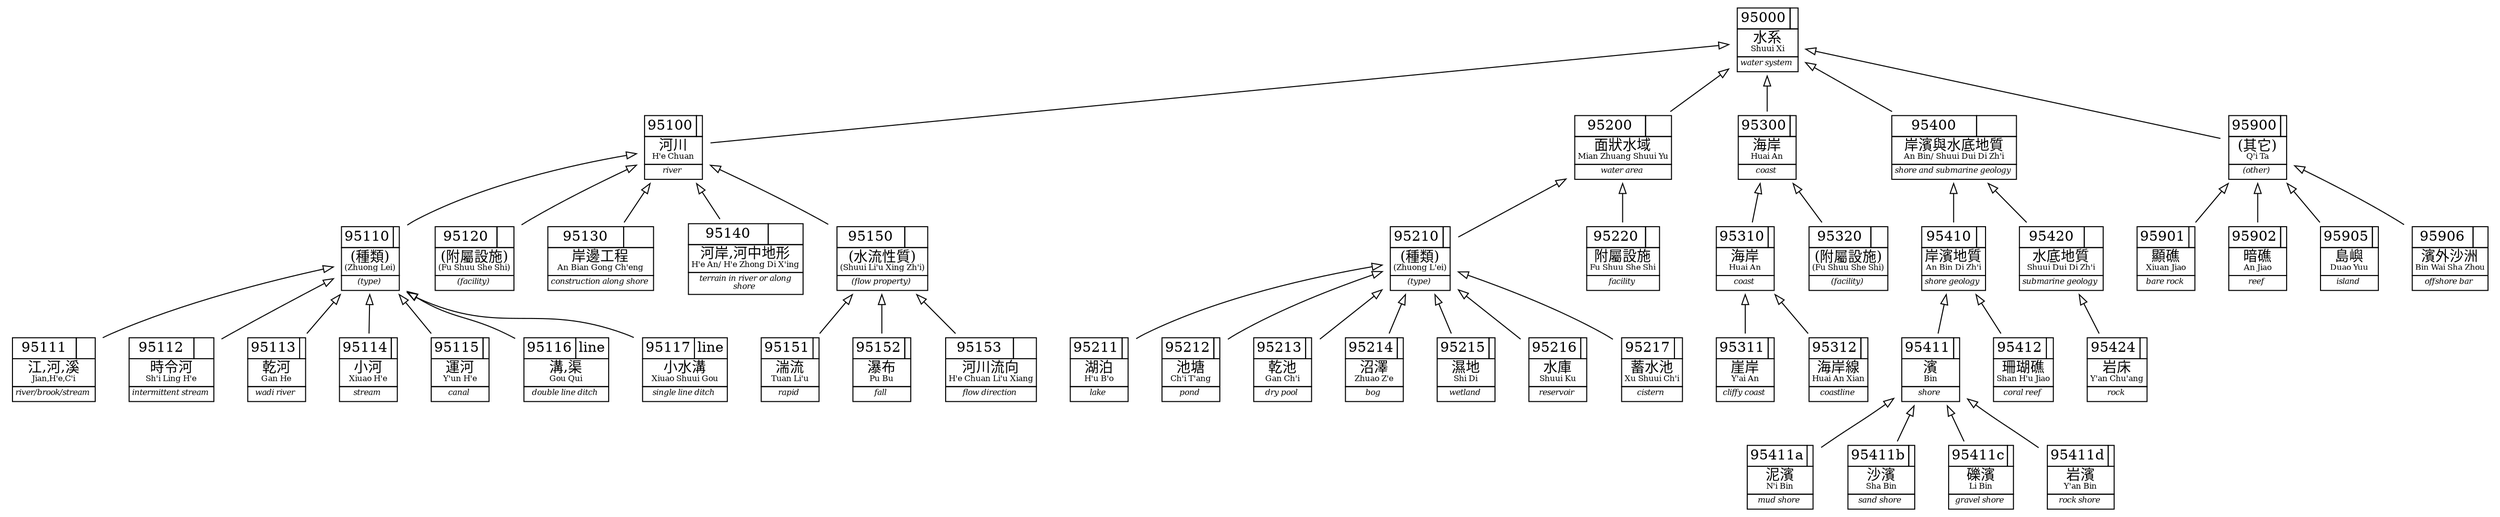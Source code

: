 /* This file was auto-generated on Sun Jan  6 21:42:19 2013
   using SOFT.pm library version 0.5.  Command line:
/usr/local/bin/soft2gv.pl --noorphans --tuples=TMOI.csv --styles=TMOI.gvsty TMOI-hydrography.soft
*/
digraph G {
	rankdir=BT
	/* subgraphs */
	/* node attributes */
	"cat:s95000" [weight="5",label=< <TABLE BORDER="0" CELLBORDER="1" CELLSPACING="0">  <TR><TD>95000</TD><TD></TD></TR>  <TR><TD COLSPAN="2">&#x6C34;&#x7CFB;<BR/><FONT POINT-SIZE="8">Shuui Xi</FONT></TD></TR>  <TR><TD COLSPAN="2"><FONT POINT-SIZE="8"><I>water system </I></FONT></TD></TR>  </TABLE>>,shape="plaintext"];
	"cat:s95100" [weight="5",label=< <TABLE BORDER="0" CELLBORDER="1" CELLSPACING="0">  <TR><TD>95100</TD><TD></TD></TR>  <TR><TD COLSPAN="2">&#x6CB3;&#x5DDD;<BR/><FONT POINT-SIZE="8">H&#39;e Chuan</FONT></TD></TR>  <TR><TD COLSPAN="2"><FONT POINT-SIZE="8"><I>river </I></FONT></TD></TR>  </TABLE>>,shape="plaintext"];
	"cat:s95110" [weight="5",label=< <TABLE BORDER="0" CELLBORDER="1" CELLSPACING="0">  <TR><TD>95110</TD><TD></TD></TR>  <TR><TD COLSPAN="2">(&#x7A2E;&#x985E;)<BR/><FONT POINT-SIZE="8">(Zhuong Lei)</FONT></TD></TR>  <TR><TD COLSPAN="2"><FONT POINT-SIZE="8"><I>(type) </I></FONT></TD></TR>  </TABLE>>,shape="plaintext"];
	"cat:s95111" [weight="5",label=< <TABLE BORDER="0" CELLBORDER="1" CELLSPACING="0">  <TR><TD>95111</TD><TD></TD></TR>  <TR><TD COLSPAN="2">&#x6C5F;,&#x6CB3;,&#x6EAA;<BR/><FONT POINT-SIZE="8">Jian,H&#39;e,C&#39;i</FONT></TD></TR>  <TR><TD COLSPAN="2"><FONT POINT-SIZE="8"><I>river/brook/stream </I></FONT></TD></TR>  </TABLE>>,shape="plaintext"];
	"cat:s95112" [weight="5",label=< <TABLE BORDER="0" CELLBORDER="1" CELLSPACING="0">  <TR><TD>95112</TD><TD></TD></TR>  <TR><TD COLSPAN="2">&#x6642;&#x4EE4;&#x6CB3;<BR/><FONT POINT-SIZE="8">Sh&#39;i Ling H&#39;e</FONT></TD></TR>  <TR><TD COLSPAN="2"><FONT POINT-SIZE="8"><I>intermittent stream </I></FONT></TD></TR>  </TABLE>>,shape="plaintext"];
	"cat:s95113" [weight="5",label=< <TABLE BORDER="0" CELLBORDER="1" CELLSPACING="0">  <TR><TD>95113</TD><TD></TD></TR>  <TR><TD COLSPAN="2">&#x4E7E;&#x6CB3;<BR/><FONT POINT-SIZE="8">Gan He</FONT></TD></TR>  <TR><TD COLSPAN="2"><FONT POINT-SIZE="8"><I>wadi river </I></FONT></TD></TR>  </TABLE>>,shape="plaintext"];
	"cat:s95114" [weight="5",label=< <TABLE BORDER="0" CELLBORDER="1" CELLSPACING="0">  <TR><TD>95114</TD><TD></TD></TR>  <TR><TD COLSPAN="2">&#x5C0F;&#x6CB3;<BR/><FONT POINT-SIZE="8">Xiuao H&#39;e</FONT></TD></TR>  <TR><TD COLSPAN="2"><FONT POINT-SIZE="8"><I>stream </I></FONT></TD></TR>  </TABLE>>,shape="plaintext"];
	"cat:s95115" [weight="5",label=< <TABLE BORDER="0" CELLBORDER="1" CELLSPACING="0">  <TR><TD>95115</TD><TD></TD></TR>  <TR><TD COLSPAN="2">&#x904B;&#x6CB3;<BR/><FONT POINT-SIZE="8">Y&#39;un H&#39;e</FONT></TD></TR>  <TR><TD COLSPAN="2"><FONT POINT-SIZE="8"><I>canal </I></FONT></TD></TR>  </TABLE>>,shape="plaintext"];
	"cat:s95116" [weight="5",label=< <TABLE BORDER="0" CELLBORDER="1" CELLSPACING="0">  <TR><TD>95116</TD><TD>line</TD></TR>  <TR><TD COLSPAN="2">&#x6E9D;,&#x6E20;<BR/><FONT POINT-SIZE="8">Gou Qui</FONT></TD></TR>  <TR><TD COLSPAN="2"><FONT POINT-SIZE="8"><I>double line ditch </I></FONT></TD></TR>  </TABLE>>,shape="plaintext"];
	"cat:s95117" [weight="5",label=< <TABLE BORDER="0" CELLBORDER="1" CELLSPACING="0">  <TR><TD>95117</TD><TD>line</TD></TR>  <TR><TD COLSPAN="2">&#x5C0F;&#x6C34;&#x6E9D;<BR/><FONT POINT-SIZE="8">Xiuao Shuui Gou</FONT></TD></TR>  <TR><TD COLSPAN="2"><FONT POINT-SIZE="8"><I>single line ditch </I></FONT></TD></TR>  </TABLE>>,shape="plaintext"];
	"cat:s95120" [weight="5",label=< <TABLE BORDER="0" CELLBORDER="1" CELLSPACING="0">  <TR><TD>95120</TD><TD></TD></TR>  <TR><TD COLSPAN="2">(&#x9644;&#x5C6C;&#x8A2D;&#x65BD;)<BR/><FONT POINT-SIZE="8">(Fu Shuu She Shi)</FONT></TD></TR>  <TR><TD COLSPAN="2"><FONT POINT-SIZE="8"><I>(facility) </I></FONT></TD></TR>  </TABLE>>,shape="plaintext"];
	"cat:s95130" [weight="5",label=< <TABLE BORDER="0" CELLBORDER="1" CELLSPACING="0">  <TR><TD>95130</TD><TD></TD></TR>  <TR><TD COLSPAN="2">&#x5CB8;&#x908A;&#x5DE5;&#x7A0B;<BR/><FONT POINT-SIZE="8">An Bian Gong Ch&#39;eng</FONT></TD></TR>  <TR><TD COLSPAN="2"><FONT POINT-SIZE="8"><I>construction along shore </I></FONT></TD></TR>  </TABLE>>,shape="plaintext"];
	"cat:s95140" [weight="5",label=< <TABLE BORDER="0" CELLBORDER="1" CELLSPACING="0">  <TR><TD>95140</TD><TD></TD></TR>  <TR><TD COLSPAN="2">&#x6CB3;&#x5CB8;,&#x6CB3;&#x4E2D;&#x5730;&#x5F62;<BR/><FONT POINT-SIZE="8">H&#39;e An/ H&#39;e Zhong Di X&#39;ing</FONT></TD></TR>  <TR><TD COLSPAN="2"><FONT POINT-SIZE="8"><I>terrain in river or along<BR/>shore </I></FONT></TD></TR>  </TABLE>>,shape="plaintext"];
	"cat:s95150" [weight="5",label=< <TABLE BORDER="0" CELLBORDER="1" CELLSPACING="0">  <TR><TD>95150</TD><TD></TD></TR>  <TR><TD COLSPAN="2">(&#x6C34;&#x6D41;&#x6027;&#x8CEA;)<BR/><FONT POINT-SIZE="8">(Shuui Li&#39;u Xing Zh&#39;i)</FONT></TD></TR>  <TR><TD COLSPAN="2"><FONT POINT-SIZE="8"><I>(flow property) </I></FONT></TD></TR>  </TABLE>>,shape="plaintext"];
	"cat:s95151" [weight="5",label=< <TABLE BORDER="0" CELLBORDER="1" CELLSPACING="0">  <TR><TD>95151</TD><TD></TD></TR>  <TR><TD COLSPAN="2">&#x6E4D;&#x6D41;<BR/><FONT POINT-SIZE="8">Tuan Li&#39;u</FONT></TD></TR>  <TR><TD COLSPAN="2"><FONT POINT-SIZE="8"><I>rapid </I></FONT></TD></TR>  </TABLE>>,shape="plaintext"];
	"cat:s95152" [weight="5",label=< <TABLE BORDER="0" CELLBORDER="1" CELLSPACING="0">  <TR><TD>95152</TD><TD></TD></TR>  <TR><TD COLSPAN="2">&#x7011;&#x5E03;<BR/><FONT POINT-SIZE="8">Pu Bu</FONT></TD></TR>  <TR><TD COLSPAN="2"><FONT POINT-SIZE="8"><I>fall </I></FONT></TD></TR>  </TABLE>>,shape="plaintext"];
	"cat:s95153" [weight="5",label=< <TABLE BORDER="0" CELLBORDER="1" CELLSPACING="0">  <TR><TD>95153</TD><TD></TD></TR>  <TR><TD COLSPAN="2">&#x6CB3;&#x5DDD;&#x6D41;&#x5411;<BR/><FONT POINT-SIZE="8">H&#39;e Chuan Li&#39;u Xiang</FONT></TD></TR>  <TR><TD COLSPAN="2"><FONT POINT-SIZE="8"><I>flow direction </I></FONT></TD></TR>  </TABLE>>,shape="plaintext"];
	"cat:s95200" [weight="5",label=< <TABLE BORDER="0" CELLBORDER="1" CELLSPACING="0">  <TR><TD>95200</TD><TD></TD></TR>  <TR><TD COLSPAN="2">&#x9762;&#x72C0;&#x6C34;&#x57DF;<BR/><FONT POINT-SIZE="8">Mian Zhuang Shuui Yu</FONT></TD></TR>  <TR><TD COLSPAN="2"><FONT POINT-SIZE="8"><I>water area </I></FONT></TD></TR>  </TABLE>>,shape="plaintext"];
	"cat:s95210" [weight="5",label=< <TABLE BORDER="0" CELLBORDER="1" CELLSPACING="0">  <TR><TD>95210</TD><TD></TD></TR>  <TR><TD COLSPAN="2">(&#x7A2E;&#x985E;)<BR/><FONT POINT-SIZE="8">(Zhuong L&#39;ei)</FONT></TD></TR>  <TR><TD COLSPAN="2"><FONT POINT-SIZE="8"><I>(type) </I></FONT></TD></TR>  </TABLE>>,shape="plaintext"];
	"cat:s95211" [weight="5",label=< <TABLE BORDER="0" CELLBORDER="1" CELLSPACING="0">  <TR><TD>95211</TD><TD></TD></TR>  <TR><TD COLSPAN="2">&#x6E56;&#x6CCA;<BR/><FONT POINT-SIZE="8">H&#39;u B&#39;o</FONT></TD></TR>  <TR><TD COLSPAN="2"><FONT POINT-SIZE="8"><I>lake </I></FONT></TD></TR>  </TABLE>>,shape="plaintext"];
	"cat:s95212" [weight="5",label=< <TABLE BORDER="0" CELLBORDER="1" CELLSPACING="0">  <TR><TD>95212</TD><TD></TD></TR>  <TR><TD COLSPAN="2">&#x6C60;&#x5858;<BR/><FONT POINT-SIZE="8">Ch&#39;i T&#39;ang</FONT></TD></TR>  <TR><TD COLSPAN="2"><FONT POINT-SIZE="8"><I>pond </I></FONT></TD></TR>  </TABLE>>,shape="plaintext"];
	"cat:s95213" [weight="5",label=< <TABLE BORDER="0" CELLBORDER="1" CELLSPACING="0">  <TR><TD>95213</TD><TD></TD></TR>  <TR><TD COLSPAN="2">&#x4E7E;&#x6C60;<BR/><FONT POINT-SIZE="8">Gan Ch&#39;i</FONT></TD></TR>  <TR><TD COLSPAN="2"><FONT POINT-SIZE="8"><I>dry pool </I></FONT></TD></TR>  </TABLE>>,shape="plaintext"];
	"cat:s95214" [weight="5",label=< <TABLE BORDER="0" CELLBORDER="1" CELLSPACING="0">  <TR><TD>95214</TD><TD></TD></TR>  <TR><TD COLSPAN="2">&#x6CBC;&#x6FA4;<BR/><FONT POINT-SIZE="8">Zhuao Z&#39;e</FONT></TD></TR>  <TR><TD COLSPAN="2"><FONT POINT-SIZE="8"><I>bog </I></FONT></TD></TR>  </TABLE>>,shape="plaintext"];
	"cat:s95215" [weight="5",label=< <TABLE BORDER="0" CELLBORDER="1" CELLSPACING="0">  <TR><TD>95215</TD><TD></TD></TR>  <TR><TD COLSPAN="2">&#x6FD5;&#x5730;<BR/><FONT POINT-SIZE="8">Shi Di</FONT></TD></TR>  <TR><TD COLSPAN="2"><FONT POINT-SIZE="8"><I>wetland </I></FONT></TD></TR>  </TABLE>>,shape="plaintext"];
	"cat:s95216" [weight="5",label=< <TABLE BORDER="0" CELLBORDER="1" CELLSPACING="0">  <TR><TD>95216</TD><TD></TD></TR>  <TR><TD COLSPAN="2">&#x6C34;&#x5EAB;<BR/><FONT POINT-SIZE="8">Shuui Ku</FONT></TD></TR>  <TR><TD COLSPAN="2"><FONT POINT-SIZE="8"><I>reservoir </I></FONT></TD></TR>  </TABLE>>,shape="plaintext"];
	"cat:s95217" [weight="5",label=< <TABLE BORDER="0" CELLBORDER="1" CELLSPACING="0">  <TR><TD>95217</TD><TD></TD></TR>  <TR><TD COLSPAN="2">&#x84C4;&#x6C34;&#x6C60;<BR/><FONT POINT-SIZE="8">Xu Shuui Ch&#39;i</FONT></TD></TR>  <TR><TD COLSPAN="2"><FONT POINT-SIZE="8"><I>cistern </I></FONT></TD></TR>  </TABLE>>,shape="plaintext"];
	"cat:s95220" [weight="5",label=< <TABLE BORDER="0" CELLBORDER="1" CELLSPACING="0">  <TR><TD>95220</TD><TD></TD></TR>  <TR><TD COLSPAN="2">&#x9644;&#x5C6C;&#x8A2D;&#x65BD;<BR/><FONT POINT-SIZE="8">Fu Shuu She Shi</FONT></TD></TR>  <TR><TD COLSPAN="2"><FONT POINT-SIZE="8"><I>facility </I></FONT></TD></TR>  </TABLE>>,shape="plaintext"];
	"cat:s95300" [weight="5",label=< <TABLE BORDER="0" CELLBORDER="1" CELLSPACING="0">  <TR><TD>95300</TD><TD></TD></TR>  <TR><TD COLSPAN="2">&#x6D77;&#x5CB8;<BR/><FONT POINT-SIZE="8">Huai An</FONT></TD></TR>  <TR><TD COLSPAN="2"><FONT POINT-SIZE="8"><I>coast </I></FONT></TD></TR>  </TABLE>>,shape="plaintext"];
	"cat:s95310" [weight="5",label=< <TABLE BORDER="0" CELLBORDER="1" CELLSPACING="0">  <TR><TD>95310</TD><TD></TD></TR>  <TR><TD COLSPAN="2">&#x6D77;&#x5CB8;<BR/><FONT POINT-SIZE="8">Huai An</FONT></TD></TR>  <TR><TD COLSPAN="2"><FONT POINT-SIZE="8"><I>coast </I></FONT></TD></TR>  </TABLE>>,shape="plaintext"];
	"cat:s95311" [weight="5",label=< <TABLE BORDER="0" CELLBORDER="1" CELLSPACING="0">  <TR><TD>95311</TD><TD></TD></TR>  <TR><TD COLSPAN="2">&#x5D16;&#x5CB8;<BR/><FONT POINT-SIZE="8">Y&#39;ai An</FONT></TD></TR>  <TR><TD COLSPAN="2"><FONT POINT-SIZE="8"><I>cliffy coast </I></FONT></TD></TR>  </TABLE>>,shape="plaintext"];
	"cat:s95312" [weight="5",label=< <TABLE BORDER="0" CELLBORDER="1" CELLSPACING="0">  <TR><TD>95312</TD><TD></TD></TR>  <TR><TD COLSPAN="2">&#x6D77;&#x5CB8;&#x7DDA;<BR/><FONT POINT-SIZE="8">Huai An Xian</FONT></TD></TR>  <TR><TD COLSPAN="2"><FONT POINT-SIZE="8"><I>coastline </I></FONT></TD></TR>  </TABLE>>,shape="plaintext"];
	"cat:s95320" [weight="5",label=< <TABLE BORDER="0" CELLBORDER="1" CELLSPACING="0">  <TR><TD>95320</TD><TD></TD></TR>  <TR><TD COLSPAN="2">(&#x9644;&#x5C6C;&#x8A2D;&#x65BD;)<BR/><FONT POINT-SIZE="8">(Fu Shuu She Shi)</FONT></TD></TR>  <TR><TD COLSPAN="2"><FONT POINT-SIZE="8"><I>(facility) </I></FONT></TD></TR>  </TABLE>>,shape="plaintext"];
	"cat:s95400" [weight="5",label=< <TABLE BORDER="0" CELLBORDER="1" CELLSPACING="0">  <TR><TD>95400</TD><TD></TD></TR>  <TR><TD COLSPAN="2">&#x5CB8;&#x6FF1;&#x8207;&#x6C34;&#x5E95;&#x5730;&#x8CEA;<BR/><FONT POINT-SIZE="8">An Bin/ Shuui Dui Di Zh&#39;i</FONT></TD></TR>  <TR><TD COLSPAN="2"><FONT POINT-SIZE="8"><I>shore and submarine geology </I></FONT></TD></TR>  </TABLE>>,shape="plaintext"];
	"cat:s95410" [weight="5",label=< <TABLE BORDER="0" CELLBORDER="1" CELLSPACING="0">  <TR><TD>95410</TD><TD></TD></TR>  <TR><TD COLSPAN="2">&#x5CB8;&#x6FF1;&#x5730;&#x8CEA;<BR/><FONT POINT-SIZE="8">An Bin Di Zh&#39;i</FONT></TD></TR>  <TR><TD COLSPAN="2"><FONT POINT-SIZE="8"><I>shore geology </I></FONT></TD></TR>  </TABLE>>,shape="plaintext"];
	"cat:s95411" [weight="5",label=< <TABLE BORDER="0" CELLBORDER="1" CELLSPACING="0">  <TR><TD>95411</TD><TD></TD></TR>  <TR><TD COLSPAN="2">&#x6FF1;<BR/><FONT POINT-SIZE="8">Bin</FONT></TD></TR>  <TR><TD COLSPAN="2"><FONT POINT-SIZE="8"><I>shore </I></FONT></TD></TR>  </TABLE>>,shape="plaintext"];
	"cat:s95411a" [weight="5",label=< <TABLE BORDER="0" CELLBORDER="1" CELLSPACING="0">  <TR><TD>95411a</TD><TD></TD></TR>  <TR><TD COLSPAN="2">&#x6CE5;&#x6FF1;<BR/><FONT POINT-SIZE="8">N&#39;i Bin</FONT></TD></TR>  <TR><TD COLSPAN="2"><FONT POINT-SIZE="8"><I>mud shore </I></FONT></TD></TR>  </TABLE>>,shape="plaintext"];
	"cat:s95411b" [weight="5",label=< <TABLE BORDER="0" CELLBORDER="1" CELLSPACING="0">  <TR><TD>95411b</TD><TD></TD></TR>  <TR><TD COLSPAN="2">&#x6C99;&#x6FF1;<BR/><FONT POINT-SIZE="8">Sha Bin</FONT></TD></TR>  <TR><TD COLSPAN="2"><FONT POINT-SIZE="8"><I>sand shore </I></FONT></TD></TR>  </TABLE>>,shape="plaintext"];
	"cat:s95411c" [weight="5",label=< <TABLE BORDER="0" CELLBORDER="1" CELLSPACING="0">  <TR><TD>95411c</TD><TD></TD></TR>  <TR><TD COLSPAN="2">&#x792B;&#x6FF1;<BR/><FONT POINT-SIZE="8">Li Bin</FONT></TD></TR>  <TR><TD COLSPAN="2"><FONT POINT-SIZE="8"><I>gravel shore </I></FONT></TD></TR>  </TABLE>>,shape="plaintext"];
	"cat:s95411d" [weight="5",label=< <TABLE BORDER="0" CELLBORDER="1" CELLSPACING="0">  <TR><TD>95411d</TD><TD></TD></TR>  <TR><TD COLSPAN="2">&#x5CA9;&#x6FF1;<BR/><FONT POINT-SIZE="8">Y&#39;an Bin</FONT></TD></TR>  <TR><TD COLSPAN="2"><FONT POINT-SIZE="8"><I>rock shore </I></FONT></TD></TR>  </TABLE>>,shape="plaintext"];
	"cat:s95412" [weight="5",label=< <TABLE BORDER="0" CELLBORDER="1" CELLSPACING="0">  <TR><TD>95412</TD><TD></TD></TR>  <TR><TD COLSPAN="2">&#x73CA;&#x745A;&#x7901;<BR/><FONT POINT-SIZE="8">Shan H&#39;u Jiao</FONT></TD></TR>  <TR><TD COLSPAN="2"><FONT POINT-SIZE="8"><I>coral reef </I></FONT></TD></TR>  </TABLE>>,shape="plaintext"];
	"cat:s95420" [weight="5",label=< <TABLE BORDER="0" CELLBORDER="1" CELLSPACING="0">  <TR><TD>95420</TD><TD></TD></TR>  <TR><TD COLSPAN="2">&#x6C34;&#x5E95;&#x5730;&#x8CEA;<BR/><FONT POINT-SIZE="8">Shuui Dui Di Zh&#39;i</FONT></TD></TR>  <TR><TD COLSPAN="2"><FONT POINT-SIZE="8"><I>submarine geology </I></FONT></TD></TR>  </TABLE>>,shape="plaintext"];
	"cat:s95424" [weight="5",label=< <TABLE BORDER="0" CELLBORDER="1" CELLSPACING="0">  <TR><TD>95424</TD><TD></TD></TR>  <TR><TD COLSPAN="2">&#x5CA9;&#x5E8A;<BR/><FONT POINT-SIZE="8">Y&#39;an Chu&#39;ang</FONT></TD></TR>  <TR><TD COLSPAN="2"><FONT POINT-SIZE="8"><I>rock </I></FONT></TD></TR>  </TABLE>>,shape="plaintext"];
	"cat:s95900" [weight="5",label=< <TABLE BORDER="0" CELLBORDER="1" CELLSPACING="0">  <TR><TD>95900</TD><TD></TD></TR>  <TR><TD COLSPAN="2">(&#x5176;&#x5B83;)<BR/><FONT POINT-SIZE="8">Q&#39;i Ta</FONT></TD></TR>  <TR><TD COLSPAN="2"><FONT POINT-SIZE="8"><I>(other) </I></FONT></TD></TR>  </TABLE>>,shape="plaintext"];
	"cat:s95901" [weight="5",label=< <TABLE BORDER="0" CELLBORDER="1" CELLSPACING="0">  <TR><TD>95901</TD><TD></TD></TR>  <TR><TD COLSPAN="2">&#x986F;&#x7901;<BR/><FONT POINT-SIZE="8">Xiuan Jiao</FONT></TD></TR>  <TR><TD COLSPAN="2"><FONT POINT-SIZE="8"><I>bare rock </I></FONT></TD></TR>  </TABLE>>,shape="plaintext"];
	"cat:s95902" [weight="5",label=< <TABLE BORDER="0" CELLBORDER="1" CELLSPACING="0">  <TR><TD>95902</TD><TD></TD></TR>  <TR><TD COLSPAN="2">&#x6697;&#x7901;<BR/><FONT POINT-SIZE="8">An Jiao</FONT></TD></TR>  <TR><TD COLSPAN="2"><FONT POINT-SIZE="8"><I>reef </I></FONT></TD></TR>  </TABLE>>,shape="plaintext"];
	"cat:s95905" [weight="5",label=< <TABLE BORDER="0" CELLBORDER="1" CELLSPACING="0">  <TR><TD>95905</TD><TD></TD></TR>  <TR><TD COLSPAN="2">&#x5CF6;&#x5DBC;<BR/><FONT POINT-SIZE="8">Duao Yuu</FONT></TD></TR>  <TR><TD COLSPAN="2"><FONT POINT-SIZE="8"><I>island </I></FONT></TD></TR>  </TABLE>>,shape="plaintext"];
	"cat:s95906" [weight="5",label=< <TABLE BORDER="0" CELLBORDER="1" CELLSPACING="0">  <TR><TD>95906</TD><TD></TD></TR>  <TR><TD COLSPAN="2">&#x6FF1;&#x5916;&#x6C99;&#x6D32;<BR/><FONT POINT-SIZE="8">Bin Wai Sha Zhou</FONT></TD></TR>  <TR><TD COLSPAN="2"><FONT POINT-SIZE="8"><I>offshore bar </I></FONT></TD></TR>  </TABLE>>,shape="plaintext"];

	/* relations with attributes */
	"cat:s95100" -> "cat:s95000" [style="solid",arrowhead="empty"];
	"cat:s95110" -> "cat:s95100" [style="solid",arrowhead="empty"];
	"cat:s95111" -> "cat:s95110" [style="solid",arrowhead="empty"];
	"cat:s95112" -> "cat:s95110" [style="solid",arrowhead="empty"];
	"cat:s95113" -> "cat:s95110" [style="solid",arrowhead="empty"];
	"cat:s95114" -> "cat:s95110" [style="solid",arrowhead="empty"];
	"cat:s95115" -> "cat:s95110" [style="solid",arrowhead="empty"];
	"cat:s95116" -> "cat:s95110" [style="solid",arrowhead="empty"];
	"cat:s95117" -> "cat:s95110" [style="solid",arrowhead="empty"];
	"cat:s95120" -> "cat:s95100" [style="solid",arrowhead="empty"];
	"cat:s95130" -> "cat:s95100" [style="solid",arrowhead="empty"];
	"cat:s95140" -> "cat:s95100" [style="solid",arrowhead="empty"];
	"cat:s95150" -> "cat:s95100" [style="solid",arrowhead="empty"];
	"cat:s95151" -> "cat:s95150" [style="solid",arrowhead="empty"];
	"cat:s95152" -> "cat:s95150" [style="solid",arrowhead="empty"];
	"cat:s95153" -> "cat:s95150" [style="solid",arrowhead="empty"];
	"cat:s95200" -> "cat:s95000" [style="solid",arrowhead="empty"];
	"cat:s95210" -> "cat:s95200" [style="solid",arrowhead="empty"];
	"cat:s95211" -> "cat:s95210" [style="solid",arrowhead="empty"];
	"cat:s95212" -> "cat:s95210" [style="solid",arrowhead="empty"];
	"cat:s95213" -> "cat:s95210" [style="solid",arrowhead="empty"];
	"cat:s95214" -> "cat:s95210" [style="solid",arrowhead="empty"];
	"cat:s95215" -> "cat:s95210" [style="solid",arrowhead="empty"];
	"cat:s95216" -> "cat:s95210" [style="solid",arrowhead="empty"];
	"cat:s95217" -> "cat:s95210" [style="solid",arrowhead="empty"];
	"cat:s95220" -> "cat:s95200" [style="solid",arrowhead="empty"];
	"cat:s95300" -> "cat:s95000" [style="solid",arrowhead="empty"];
	"cat:s95310" -> "cat:s95300" [style="solid",arrowhead="empty"];
	"cat:s95311" -> "cat:s95310" [style="solid",arrowhead="empty"];
	"cat:s95312" -> "cat:s95310" [style="solid",arrowhead="empty"];
	"cat:s95320" -> "cat:s95300" [style="solid",arrowhead="empty"];
	"cat:s95400" -> "cat:s95000" [style="solid",arrowhead="empty"];
	"cat:s95410" -> "cat:s95400" [style="solid",arrowhead="empty"];
	"cat:s95411" -> "cat:s95410" [style="solid",arrowhead="empty"];
	"cat:s95412" -> "cat:s95410" [style="solid",arrowhead="empty"];
	"cat:s95411a" -> "cat:s95411" [style="solid",arrowhead="empty"];
	"cat:s95411b" -> "cat:s95411" [style="solid",arrowhead="empty"];
	"cat:s95411c" -> "cat:s95411" [style="solid",arrowhead="empty"];
	"cat:s95411d" -> "cat:s95411" [style="solid",arrowhead="empty"];
	"cat:s95420" -> "cat:s95400" [style="solid",arrowhead="empty"];
	"cat:s95424" -> "cat:s95420" [style="solid",arrowhead="empty"];
	"cat:s95900" -> "cat:s95000" [style="solid",arrowhead="empty"];
	"cat:s95901" -> "cat:s95900" [style="solid",arrowhead="empty"];
	"cat:s95902" -> "cat:s95900" [style="solid",arrowhead="empty"];
	"cat:s95905" -> "cat:s95900" [style="solid",arrowhead="empty"];
	"cat:s95906" -> "cat:s95900" [style="solid",arrowhead="empty"];
}
